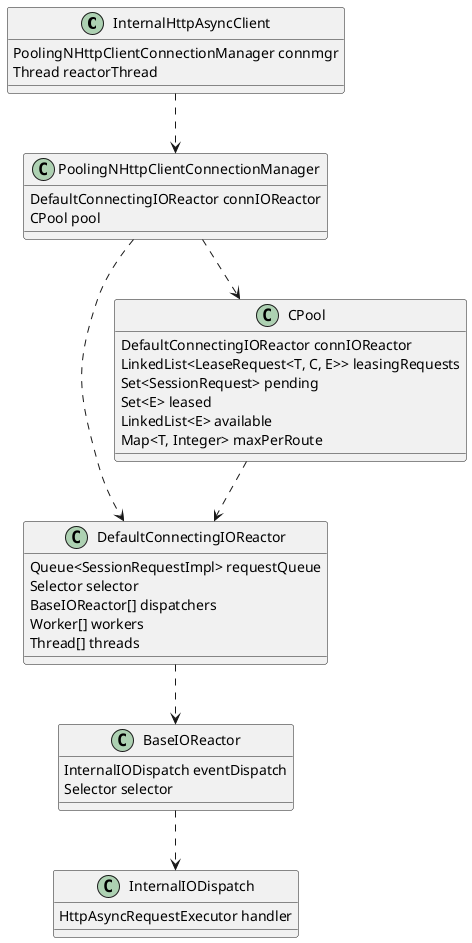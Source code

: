 @startuml ClassDiagram
class InternalHttpAsyncClient {
    PoolingNHttpClientConnectionManager connmgr
    Thread reactorThread
}

class PoolingNHttpClientConnectionManager {
    DefaultConnectingIOReactor connIOReactor
    CPool pool
}

class DefaultConnectingIOReactor {
    Queue<SessionRequestImpl> requestQueue
    Selector selector
    BaseIOReactor[] dispatchers
    Worker[] workers
    Thread[] threads
}

class BaseIOReactor {
    InternalIODispatch eventDispatch
    Selector selector
}

class InternalIODispatch {
    HttpAsyncRequestExecutor handler
}

class CPool {
    DefaultConnectingIOReactor connIOReactor
    LinkedList<LeaseRequest<T, C, E>> leasingRequests
    Set<SessionRequest> pending
    Set<E> leased
    LinkedList<E> available
    Map<T, Integer> maxPerRoute
}

InternalHttpAsyncClient ..> PoolingNHttpClientConnectionManager

PoolingNHttpClientConnectionManager ..> DefaultConnectingIOReactor
PoolingNHttpClientConnectionManager ..> CPool

DefaultConnectingIOReactor ..> BaseIOReactor

BaseIOReactor ..> InternalIODispatch

CPool ..> DefaultConnectingIOReactor

@enduml

@startuml SequenceDiagram Main
skinparam monochrome true
skinparam ParticipantBackgroundColor #E0E0E0
hide footbox

-> client: start()
activate client
client ->> reactorThread: start()
<-- client: return


@enduml

@startuml
skinparam monochrome true
skinparam ParticipantBackgroundColor #E0E0E0
hide footbox

participant "DefaultConnectingIOReactor's\nSelector" as masterSelector
participant InternalHttpAsyncClient as client
participant reactorThread
participant InternalIODispatch as ioEventDispatch
participant PoolingNHttpClientConnectionManager as connmgr
participant DefaultConnectingIOReactor as connIOReactor
participant "Queue<SessionRequestImpl>" as requestQueue
participant workerThread_N
participant BaseIOReactor as baseIOReactor
participant "BaseIOReactor's\nSelector" as slaveSelector

-> client: start()
activate client
client ->> reactorThread: start()
activate reactorThread
<-- client: return
reactorThread -> ioEventDispatch: new Instance
activate ioEventDispatch
reactorThread -> connmgr: execute(InternalIODispatch)
activate connmgr
connmgr -> connIOReactor: execute(InternalIODispatch)
activate connIOReactor
connIOReactor ->> workerThread_N: start()
loop infinited
    connIOReactor -> masterSelector: select()
    ->> masterSelector: wakeup()
    connIOReactor <- masterSelector: return: readyCount
    |||
    connIOReactor -> connIOReactor: processEvents(readyCount)
        activate connIOReactor
        connIOReactor -> connIOReactor: processSessionRequests()
            activate connIOReactor
            loop !queue.isEmpty()
                connIOReactor -> requestQueue: poll()
                connIOReactor <- requestQueue: return: request
                connIOReactor -> connIOReactor: SocketChannel.connect()
                connIOReactor -> baseIOReactor: addChannel()
                baseIOReactor ->> slaveSelector: wakeup()
                connIOReactor -> masterSelector: register this channel
            end
            deactivate connIOReactor
        connIOReactor -> masterSelector: selectedKeys()
        connIOReactor <- masterSelector: return: Set<SelectionKey>
        connIOReactor -> connIOReactor: connectable channel.finishConnect()\nkey.cancel()
        connIOReactor -> connIOReactor: processTimeouts(SelectionKeys)
        deactivate connIOReactor
    connIOReactor -> connIOReactor: handleExceptions
end


@enduml